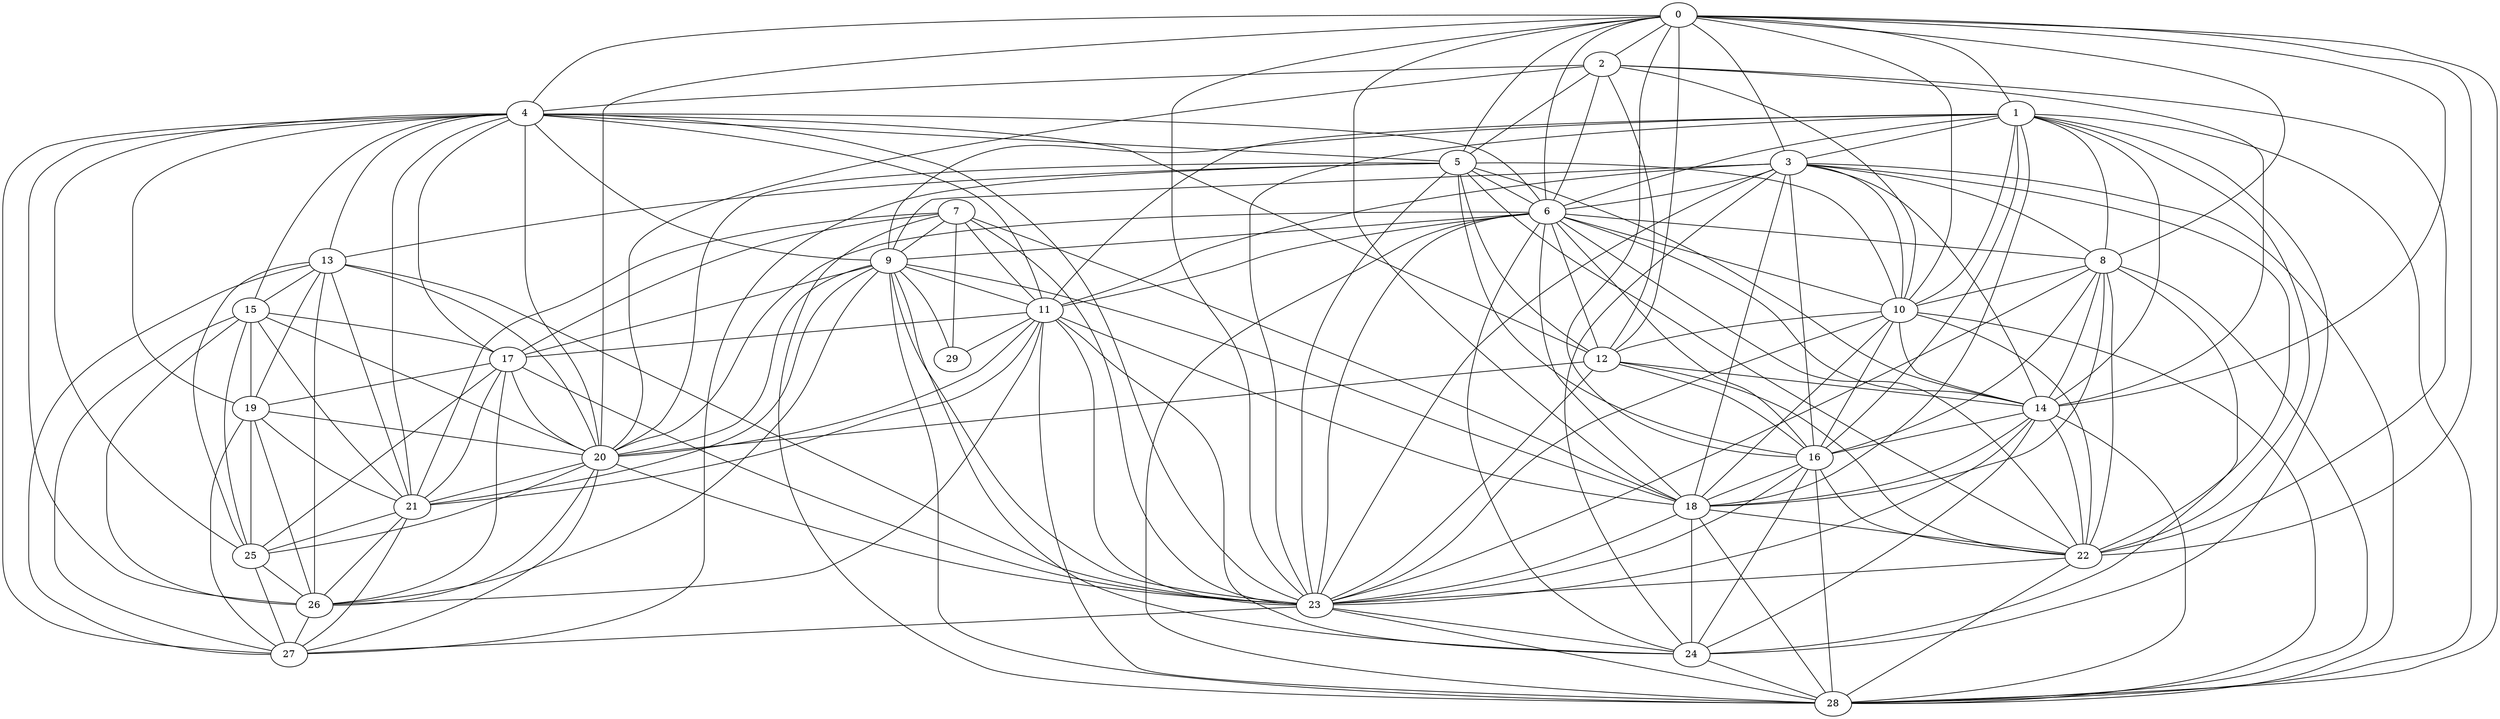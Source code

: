 strict graph G {
0;
1;
2;
3;
4;
5;
6;
7;
8;
9;
10;
11;
12;
13;
14;
15;
16;
17;
18;
19;
20;
21;
22;
23;
24;
25;
26;
27;
28;
29;
8 -- 16;
1 -- 10;
4 -- 5;
9 -- 11;
8 -- 18;
0 -- 18;
0 -- 20;
26 -- 27;
0 -- 28;
9 -- 21;
5 -- 10;
5 -- 16;
10 -- 12;
5 -- 20;
1 -- 11;
16 -- 28;
1 -- 18;
1 -- 24;
18 -- 28;
4 -- 17;
13 -- 25;
0 -- 10;
25 -- 26;
14 -- 23;
14 -- 22;
4 -- 27;
0 -- 22;
15 -- 19;
6 -- 22;
9 -- 28;
10 -- 22;
5 -- 12;
1 -- 22;
13 -- 27;
14 -- 24;
4 -- 11;
10 -- 23;
1 -- 6;
12 -- 22;
10 -- 16;
4 -- 25;
23 -- 28;
19 -- 25;
17 -- 20;
12 -- 20;
4 -- 9;
19 -- 27;
6 -- 14;
3 -- 28;
0 -- 8;
2 -- 10;
22 -- 23;
10 -- 18;
4 -- 15;
0 -- 5;
1 -- 3;
7 -- 18;
10 -- 14;
0 -- 3;
9 -- 23;
17 -- 19;
14 -- 28;
11 -- 18;
4 -- 26;
4 -- 13;
3 -- 18;
15 -- 21;
6 -- 23;
0 -- 16;
3 -- 11;
8 -- 23;
5 -- 13;
10 -- 28;
3 -- 14;
11 -- 28;
21 -- 26;
14 -- 16;
1 -- 16;
15 -- 27;
18 -- 24;
0 -- 2;
23 -- 27;
6 -- 18;
11 -- 17;
5 -- 22;
7 -- 29;
24 -- 28;
2 -- 12;
6 -- 24;
4 -- 23;
13 -- 26;
6 -- 9;
22 -- 28;
1 -- 28;
2 -- 20;
3 -- 10;
5 -- 14;
1 -- 9;
3 -- 24;
5 -- 6;
23 -- 24;
3 -- 6;
6 -- 20;
6 -- 28;
15 -- 25;
9 -- 18;
1 -- 14;
9 -- 26;
9 -- 29;
15 -- 17;
0 -- 6;
13 -- 23;
13 -- 20;
9 -- 24;
2 -- 22;
13 -- 19;
19 -- 20;
2 -- 14;
11 -- 29;
3 -- 23;
11 -- 23;
12 -- 23;
19 -- 21;
12 -- 14;
20 -- 26;
6 -- 8;
20 -- 23;
21 -- 25;
15 -- 20;
5 -- 23;
11 -- 24;
2 -- 4;
0 -- 23;
11 -- 26;
4 -- 19;
7 -- 9;
1 -- 8;
6 -- 10;
8 -- 24;
13 -- 15;
8 -- 22;
8 -- 28;
16 -- 18;
4 -- 12;
21 -- 27;
3 -- 8;
2 -- 5;
16 -- 23;
7 -- 21;
0 -- 1;
13 -- 21;
17 -- 23;
8 -- 14;
17 -- 21;
8 -- 10;
4 -- 6;
4 -- 21;
11 -- 20;
17 -- 26;
3 -- 22;
19 -- 26;
0 -- 14;
20 -- 21;
9 -- 20;
14 -- 18;
16 -- 24;
7 -- 11;
0 -- 4;
18 -- 23;
18 -- 22;
4 -- 20;
6 -- 16;
3 -- 16;
17 -- 25;
20 -- 25;
15 -- 26;
6 -- 12;
16 -- 22;
7 -- 17;
1 -- 23;
12 -- 16;
9 -- 17;
20 -- 27;
0 -- 12;
7 -- 23;
25 -- 27;
2 -- 6;
3 -- 9;
5 -- 27;
6 -- 11;
7 -- 28;
11 -- 21;
}
